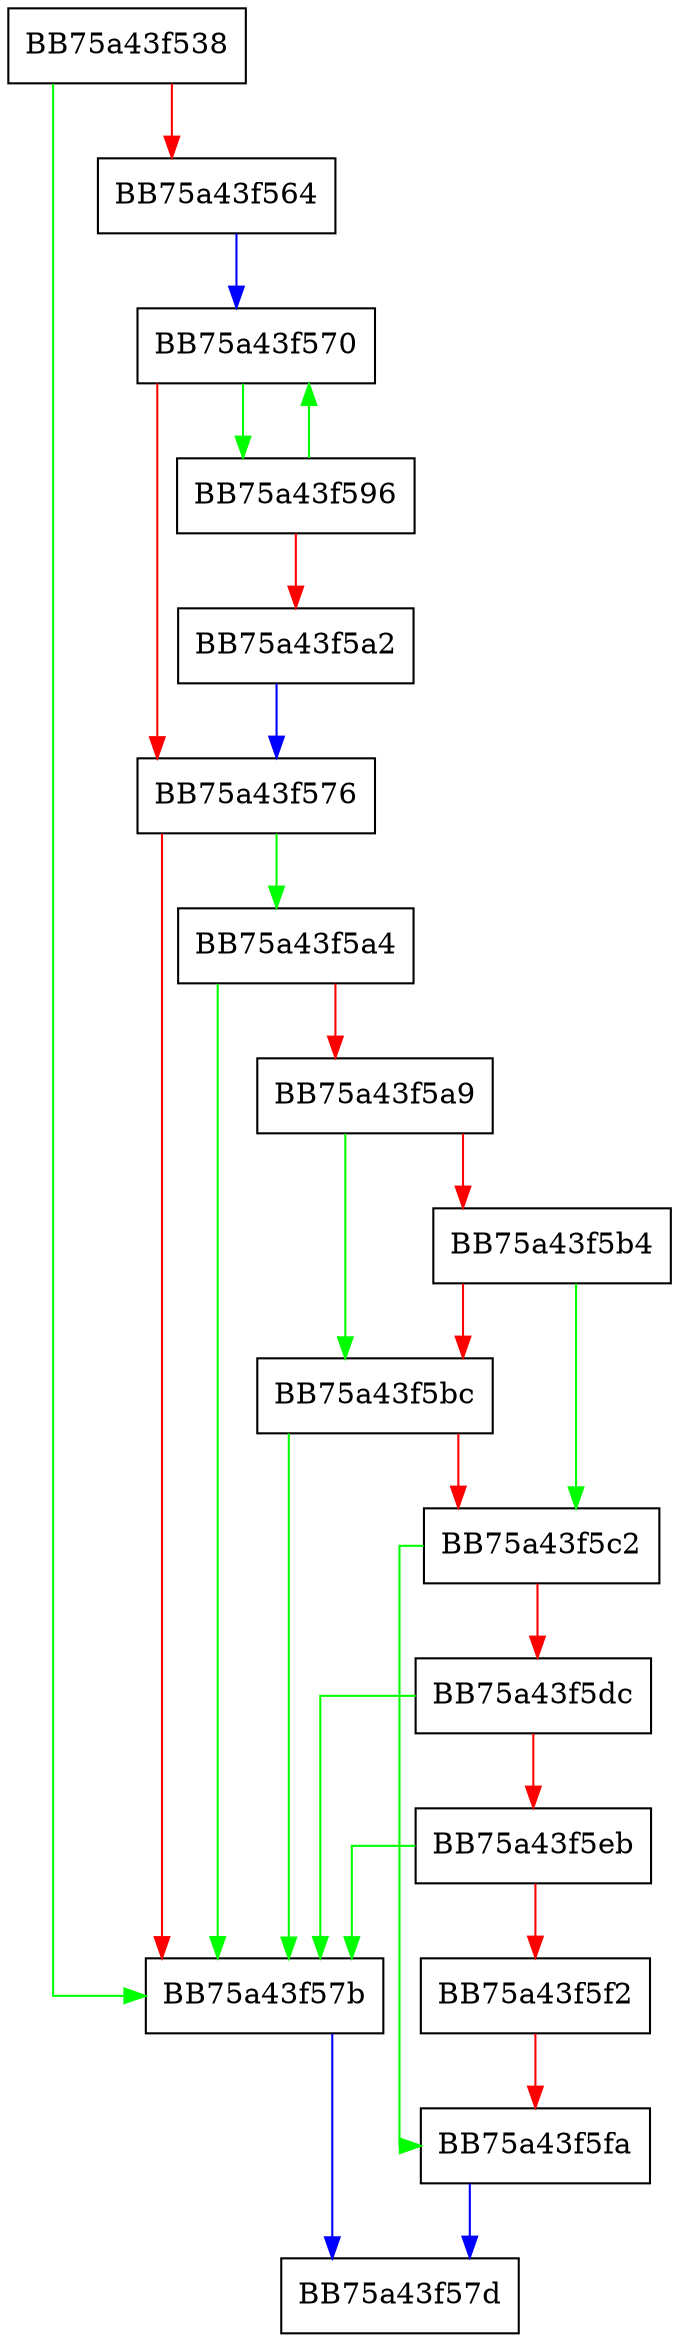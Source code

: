 digraph RemoveDots {
  node [shape="box"];
  graph [splines=ortho];
  BB75a43f538 -> BB75a43f57b [color="green"];
  BB75a43f538 -> BB75a43f564 [color="red"];
  BB75a43f564 -> BB75a43f570 [color="blue"];
  BB75a43f570 -> BB75a43f596 [color="green"];
  BB75a43f570 -> BB75a43f576 [color="red"];
  BB75a43f576 -> BB75a43f5a4 [color="green"];
  BB75a43f576 -> BB75a43f57b [color="red"];
  BB75a43f57b -> BB75a43f57d [color="blue"];
  BB75a43f596 -> BB75a43f570 [color="green"];
  BB75a43f596 -> BB75a43f5a2 [color="red"];
  BB75a43f5a2 -> BB75a43f576 [color="blue"];
  BB75a43f5a4 -> BB75a43f57b [color="green"];
  BB75a43f5a4 -> BB75a43f5a9 [color="red"];
  BB75a43f5a9 -> BB75a43f5bc [color="green"];
  BB75a43f5a9 -> BB75a43f5b4 [color="red"];
  BB75a43f5b4 -> BB75a43f5c2 [color="green"];
  BB75a43f5b4 -> BB75a43f5bc [color="red"];
  BB75a43f5bc -> BB75a43f57b [color="green"];
  BB75a43f5bc -> BB75a43f5c2 [color="red"];
  BB75a43f5c2 -> BB75a43f5fa [color="green"];
  BB75a43f5c2 -> BB75a43f5dc [color="red"];
  BB75a43f5dc -> BB75a43f57b [color="green"];
  BB75a43f5dc -> BB75a43f5eb [color="red"];
  BB75a43f5eb -> BB75a43f57b [color="green"];
  BB75a43f5eb -> BB75a43f5f2 [color="red"];
  BB75a43f5f2 -> BB75a43f5fa [color="red"];
  BB75a43f5fa -> BB75a43f57d [color="blue"];
}